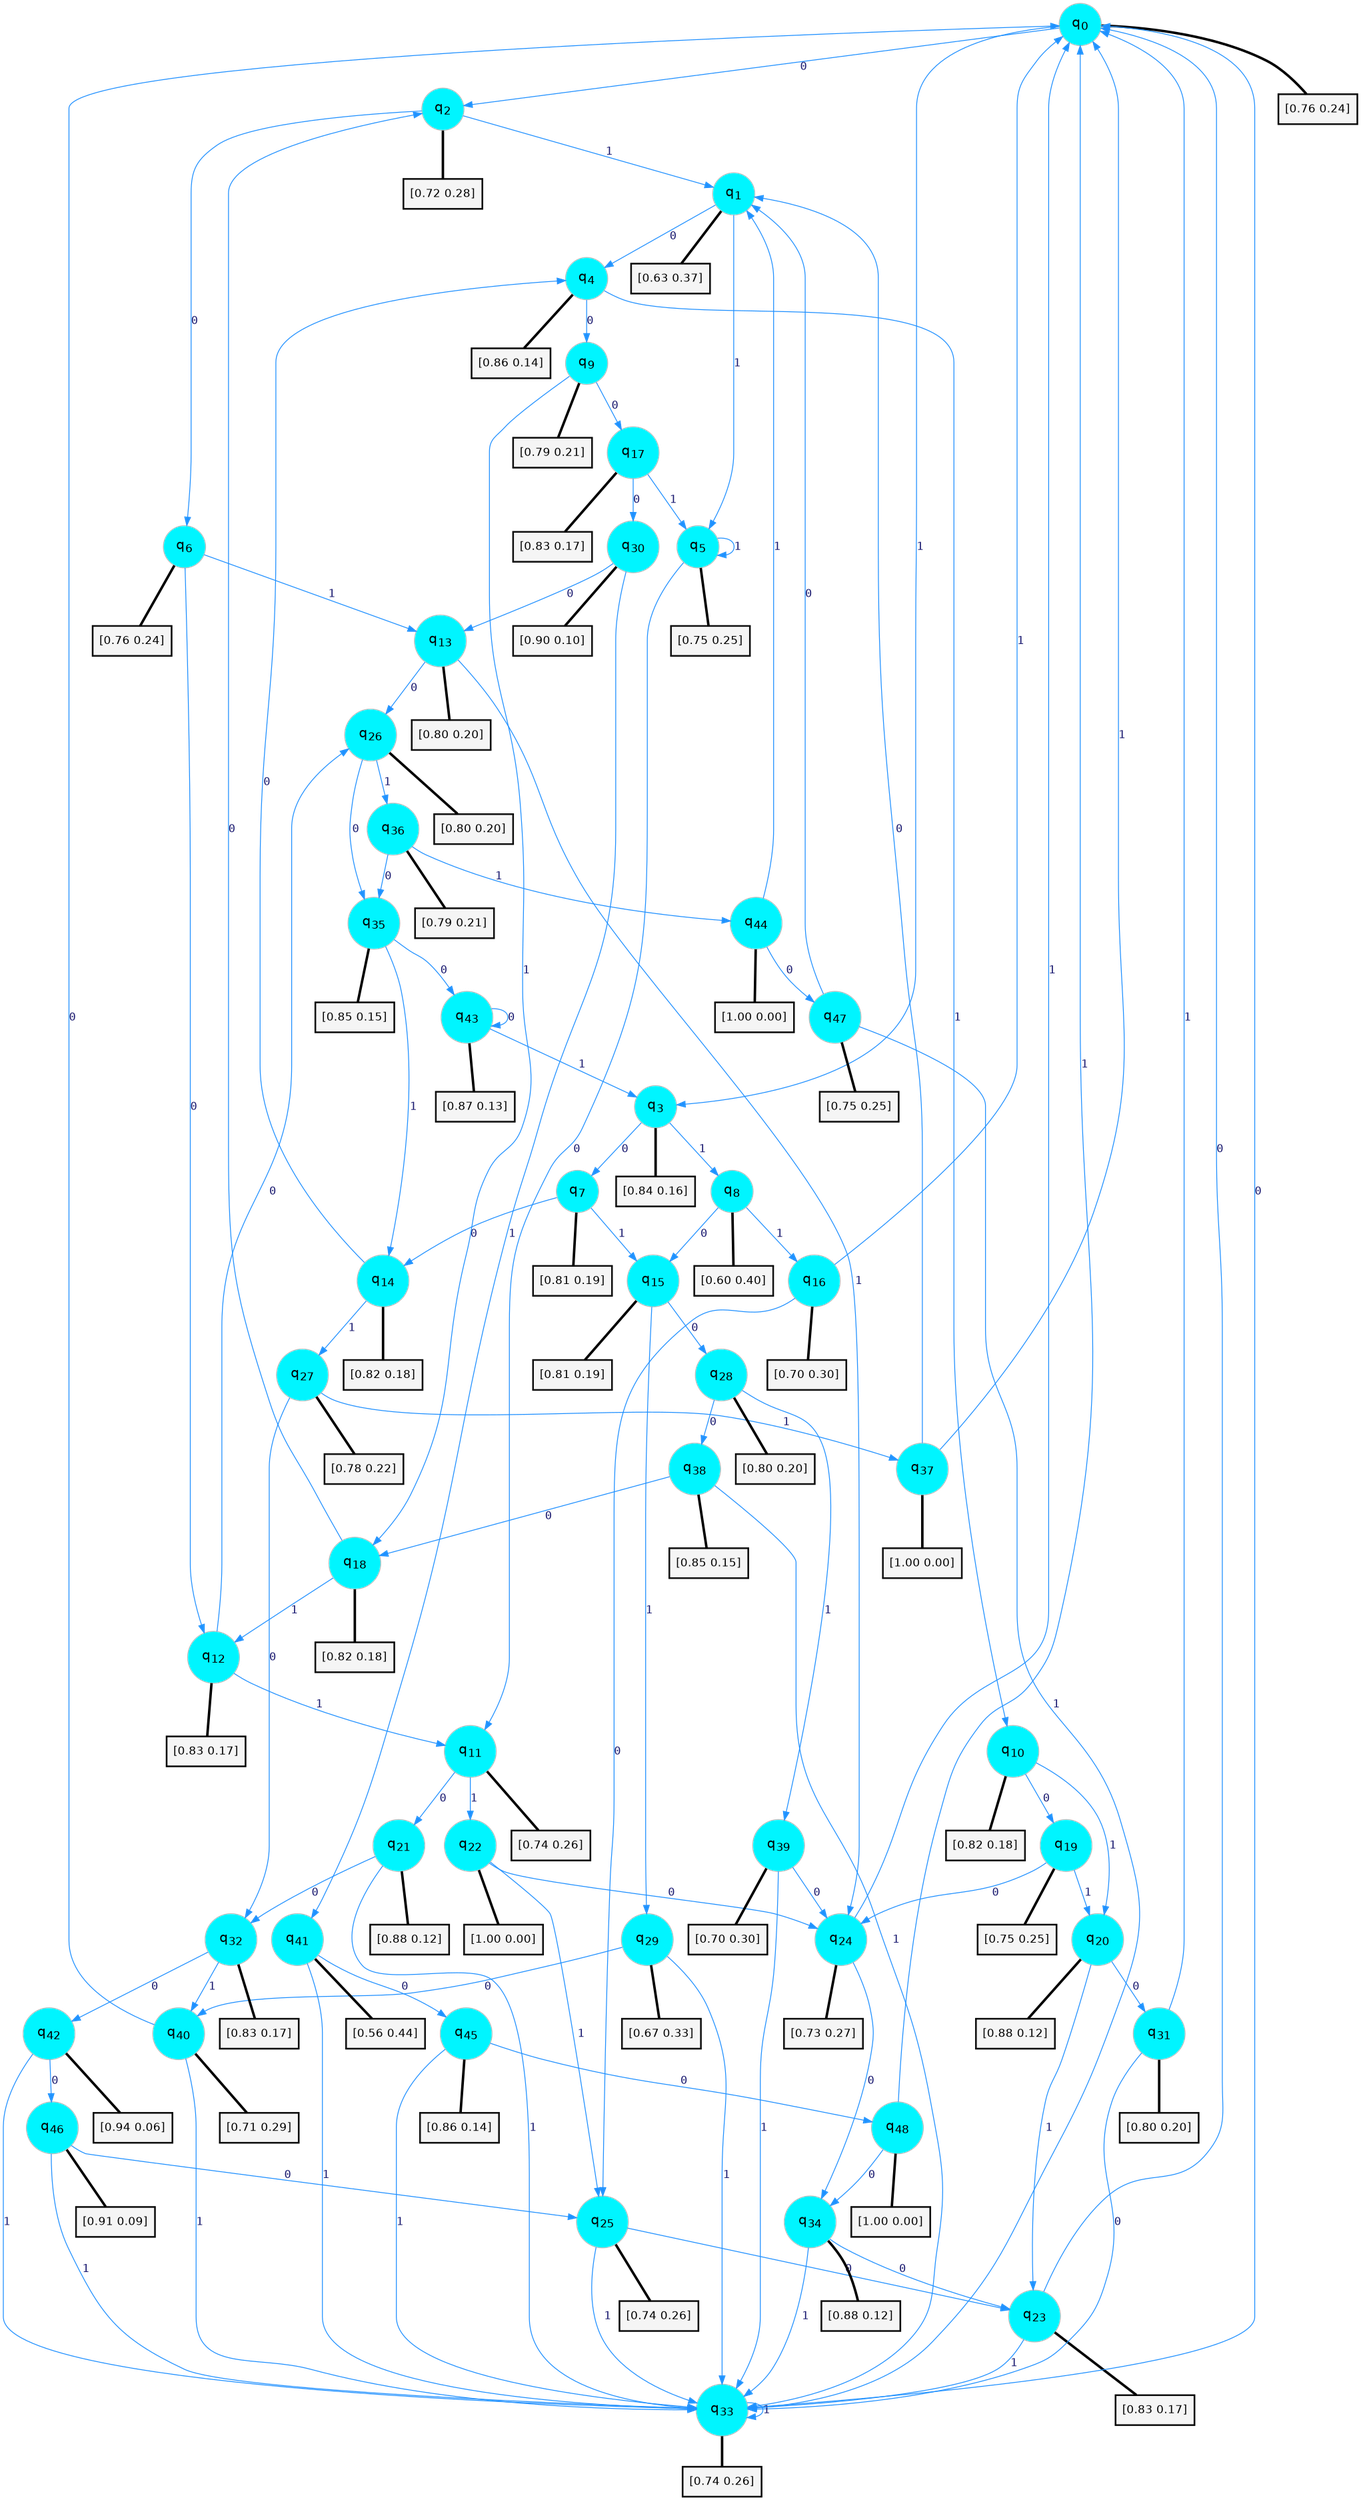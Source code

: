 digraph G {
graph [
bgcolor=transparent, dpi=300, rankdir=TD, size="40,25"];
node [
color=gray, fillcolor=turquoise1, fontcolor=black, fontname=Helvetica, fontsize=16, fontweight=bold, shape=circle, style=filled];
edge [
arrowsize=1, color=dodgerblue1, fontcolor=midnightblue, fontname=courier, fontweight=bold, penwidth=1, style=solid, weight=20];
0[label=<q<SUB>0</SUB>>];
1[label=<q<SUB>1</SUB>>];
2[label=<q<SUB>2</SUB>>];
3[label=<q<SUB>3</SUB>>];
4[label=<q<SUB>4</SUB>>];
5[label=<q<SUB>5</SUB>>];
6[label=<q<SUB>6</SUB>>];
7[label=<q<SUB>7</SUB>>];
8[label=<q<SUB>8</SUB>>];
9[label=<q<SUB>9</SUB>>];
10[label=<q<SUB>10</SUB>>];
11[label=<q<SUB>11</SUB>>];
12[label=<q<SUB>12</SUB>>];
13[label=<q<SUB>13</SUB>>];
14[label=<q<SUB>14</SUB>>];
15[label=<q<SUB>15</SUB>>];
16[label=<q<SUB>16</SUB>>];
17[label=<q<SUB>17</SUB>>];
18[label=<q<SUB>18</SUB>>];
19[label=<q<SUB>19</SUB>>];
20[label=<q<SUB>20</SUB>>];
21[label=<q<SUB>21</SUB>>];
22[label=<q<SUB>22</SUB>>];
23[label=<q<SUB>23</SUB>>];
24[label=<q<SUB>24</SUB>>];
25[label=<q<SUB>25</SUB>>];
26[label=<q<SUB>26</SUB>>];
27[label=<q<SUB>27</SUB>>];
28[label=<q<SUB>28</SUB>>];
29[label=<q<SUB>29</SUB>>];
30[label=<q<SUB>30</SUB>>];
31[label=<q<SUB>31</SUB>>];
32[label=<q<SUB>32</SUB>>];
33[label=<q<SUB>33</SUB>>];
34[label=<q<SUB>34</SUB>>];
35[label=<q<SUB>35</SUB>>];
36[label=<q<SUB>36</SUB>>];
37[label=<q<SUB>37</SUB>>];
38[label=<q<SUB>38</SUB>>];
39[label=<q<SUB>39</SUB>>];
40[label=<q<SUB>40</SUB>>];
41[label=<q<SUB>41</SUB>>];
42[label=<q<SUB>42</SUB>>];
43[label=<q<SUB>43</SUB>>];
44[label=<q<SUB>44</SUB>>];
45[label=<q<SUB>45</SUB>>];
46[label=<q<SUB>46</SUB>>];
47[label=<q<SUB>47</SUB>>];
48[label=<q<SUB>48</SUB>>];
49[label="[0.76 0.24]", shape=box,fontcolor=black, fontname=Helvetica, fontsize=14, penwidth=2, fillcolor=whitesmoke,color=black];
50[label="[0.63 0.37]", shape=box,fontcolor=black, fontname=Helvetica, fontsize=14, penwidth=2, fillcolor=whitesmoke,color=black];
51[label="[0.72 0.28]", shape=box,fontcolor=black, fontname=Helvetica, fontsize=14, penwidth=2, fillcolor=whitesmoke,color=black];
52[label="[0.84 0.16]", shape=box,fontcolor=black, fontname=Helvetica, fontsize=14, penwidth=2, fillcolor=whitesmoke,color=black];
53[label="[0.86 0.14]", shape=box,fontcolor=black, fontname=Helvetica, fontsize=14, penwidth=2, fillcolor=whitesmoke,color=black];
54[label="[0.75 0.25]", shape=box,fontcolor=black, fontname=Helvetica, fontsize=14, penwidth=2, fillcolor=whitesmoke,color=black];
55[label="[0.76 0.24]", shape=box,fontcolor=black, fontname=Helvetica, fontsize=14, penwidth=2, fillcolor=whitesmoke,color=black];
56[label="[0.81 0.19]", shape=box,fontcolor=black, fontname=Helvetica, fontsize=14, penwidth=2, fillcolor=whitesmoke,color=black];
57[label="[0.60 0.40]", shape=box,fontcolor=black, fontname=Helvetica, fontsize=14, penwidth=2, fillcolor=whitesmoke,color=black];
58[label="[0.79 0.21]", shape=box,fontcolor=black, fontname=Helvetica, fontsize=14, penwidth=2, fillcolor=whitesmoke,color=black];
59[label="[0.82 0.18]", shape=box,fontcolor=black, fontname=Helvetica, fontsize=14, penwidth=2, fillcolor=whitesmoke,color=black];
60[label="[0.74 0.26]", shape=box,fontcolor=black, fontname=Helvetica, fontsize=14, penwidth=2, fillcolor=whitesmoke,color=black];
61[label="[0.83 0.17]", shape=box,fontcolor=black, fontname=Helvetica, fontsize=14, penwidth=2, fillcolor=whitesmoke,color=black];
62[label="[0.80 0.20]", shape=box,fontcolor=black, fontname=Helvetica, fontsize=14, penwidth=2, fillcolor=whitesmoke,color=black];
63[label="[0.82 0.18]", shape=box,fontcolor=black, fontname=Helvetica, fontsize=14, penwidth=2, fillcolor=whitesmoke,color=black];
64[label="[0.81 0.19]", shape=box,fontcolor=black, fontname=Helvetica, fontsize=14, penwidth=2, fillcolor=whitesmoke,color=black];
65[label="[0.70 0.30]", shape=box,fontcolor=black, fontname=Helvetica, fontsize=14, penwidth=2, fillcolor=whitesmoke,color=black];
66[label="[0.83 0.17]", shape=box,fontcolor=black, fontname=Helvetica, fontsize=14, penwidth=2, fillcolor=whitesmoke,color=black];
67[label="[0.82 0.18]", shape=box,fontcolor=black, fontname=Helvetica, fontsize=14, penwidth=2, fillcolor=whitesmoke,color=black];
68[label="[0.75 0.25]", shape=box,fontcolor=black, fontname=Helvetica, fontsize=14, penwidth=2, fillcolor=whitesmoke,color=black];
69[label="[0.88 0.12]", shape=box,fontcolor=black, fontname=Helvetica, fontsize=14, penwidth=2, fillcolor=whitesmoke,color=black];
70[label="[0.88 0.12]", shape=box,fontcolor=black, fontname=Helvetica, fontsize=14, penwidth=2, fillcolor=whitesmoke,color=black];
71[label="[1.00 0.00]", shape=box,fontcolor=black, fontname=Helvetica, fontsize=14, penwidth=2, fillcolor=whitesmoke,color=black];
72[label="[0.83 0.17]", shape=box,fontcolor=black, fontname=Helvetica, fontsize=14, penwidth=2, fillcolor=whitesmoke,color=black];
73[label="[0.73 0.27]", shape=box,fontcolor=black, fontname=Helvetica, fontsize=14, penwidth=2, fillcolor=whitesmoke,color=black];
74[label="[0.74 0.26]", shape=box,fontcolor=black, fontname=Helvetica, fontsize=14, penwidth=2, fillcolor=whitesmoke,color=black];
75[label="[0.80 0.20]", shape=box,fontcolor=black, fontname=Helvetica, fontsize=14, penwidth=2, fillcolor=whitesmoke,color=black];
76[label="[0.78 0.22]", shape=box,fontcolor=black, fontname=Helvetica, fontsize=14, penwidth=2, fillcolor=whitesmoke,color=black];
77[label="[0.80 0.20]", shape=box,fontcolor=black, fontname=Helvetica, fontsize=14, penwidth=2, fillcolor=whitesmoke,color=black];
78[label="[0.67 0.33]", shape=box,fontcolor=black, fontname=Helvetica, fontsize=14, penwidth=2, fillcolor=whitesmoke,color=black];
79[label="[0.90 0.10]", shape=box,fontcolor=black, fontname=Helvetica, fontsize=14, penwidth=2, fillcolor=whitesmoke,color=black];
80[label="[0.80 0.20]", shape=box,fontcolor=black, fontname=Helvetica, fontsize=14, penwidth=2, fillcolor=whitesmoke,color=black];
81[label="[0.83 0.17]", shape=box,fontcolor=black, fontname=Helvetica, fontsize=14, penwidth=2, fillcolor=whitesmoke,color=black];
82[label="[0.74 0.26]", shape=box,fontcolor=black, fontname=Helvetica, fontsize=14, penwidth=2, fillcolor=whitesmoke,color=black];
83[label="[0.88 0.12]", shape=box,fontcolor=black, fontname=Helvetica, fontsize=14, penwidth=2, fillcolor=whitesmoke,color=black];
84[label="[0.85 0.15]", shape=box,fontcolor=black, fontname=Helvetica, fontsize=14, penwidth=2, fillcolor=whitesmoke,color=black];
85[label="[0.79 0.21]", shape=box,fontcolor=black, fontname=Helvetica, fontsize=14, penwidth=2, fillcolor=whitesmoke,color=black];
86[label="[1.00 0.00]", shape=box,fontcolor=black, fontname=Helvetica, fontsize=14, penwidth=2, fillcolor=whitesmoke,color=black];
87[label="[0.85 0.15]", shape=box,fontcolor=black, fontname=Helvetica, fontsize=14, penwidth=2, fillcolor=whitesmoke,color=black];
88[label="[0.70 0.30]", shape=box,fontcolor=black, fontname=Helvetica, fontsize=14, penwidth=2, fillcolor=whitesmoke,color=black];
89[label="[0.71 0.29]", shape=box,fontcolor=black, fontname=Helvetica, fontsize=14, penwidth=2, fillcolor=whitesmoke,color=black];
90[label="[0.56 0.44]", shape=box,fontcolor=black, fontname=Helvetica, fontsize=14, penwidth=2, fillcolor=whitesmoke,color=black];
91[label="[0.94 0.06]", shape=box,fontcolor=black, fontname=Helvetica, fontsize=14, penwidth=2, fillcolor=whitesmoke,color=black];
92[label="[0.87 0.13]", shape=box,fontcolor=black, fontname=Helvetica, fontsize=14, penwidth=2, fillcolor=whitesmoke,color=black];
93[label="[1.00 0.00]", shape=box,fontcolor=black, fontname=Helvetica, fontsize=14, penwidth=2, fillcolor=whitesmoke,color=black];
94[label="[0.86 0.14]", shape=box,fontcolor=black, fontname=Helvetica, fontsize=14, penwidth=2, fillcolor=whitesmoke,color=black];
95[label="[0.91 0.09]", shape=box,fontcolor=black, fontname=Helvetica, fontsize=14, penwidth=2, fillcolor=whitesmoke,color=black];
96[label="[0.75 0.25]", shape=box,fontcolor=black, fontname=Helvetica, fontsize=14, penwidth=2, fillcolor=whitesmoke,color=black];
97[label="[1.00 0.00]", shape=box,fontcolor=black, fontname=Helvetica, fontsize=14, penwidth=2, fillcolor=whitesmoke,color=black];
0->2 [label=0];
0->3 [label=1];
0->49 [arrowhead=none, penwidth=3,color=black];
1->4 [label=0];
1->5 [label=1];
1->50 [arrowhead=none, penwidth=3,color=black];
2->6 [label=0];
2->1 [label=1];
2->51 [arrowhead=none, penwidth=3,color=black];
3->7 [label=0];
3->8 [label=1];
3->52 [arrowhead=none, penwidth=3,color=black];
4->9 [label=0];
4->10 [label=1];
4->53 [arrowhead=none, penwidth=3,color=black];
5->11 [label=0];
5->5 [label=1];
5->54 [arrowhead=none, penwidth=3,color=black];
6->12 [label=0];
6->13 [label=1];
6->55 [arrowhead=none, penwidth=3,color=black];
7->14 [label=0];
7->15 [label=1];
7->56 [arrowhead=none, penwidth=3,color=black];
8->15 [label=0];
8->16 [label=1];
8->57 [arrowhead=none, penwidth=3,color=black];
9->17 [label=0];
9->18 [label=1];
9->58 [arrowhead=none, penwidth=3,color=black];
10->19 [label=0];
10->20 [label=1];
10->59 [arrowhead=none, penwidth=3,color=black];
11->21 [label=0];
11->22 [label=1];
11->60 [arrowhead=none, penwidth=3,color=black];
12->26 [label=0];
12->11 [label=1];
12->61 [arrowhead=none, penwidth=3,color=black];
13->26 [label=0];
13->24 [label=1];
13->62 [arrowhead=none, penwidth=3,color=black];
14->4 [label=0];
14->27 [label=1];
14->63 [arrowhead=none, penwidth=3,color=black];
15->28 [label=0];
15->29 [label=1];
15->64 [arrowhead=none, penwidth=3,color=black];
16->25 [label=0];
16->0 [label=1];
16->65 [arrowhead=none, penwidth=3,color=black];
17->30 [label=0];
17->5 [label=1];
17->66 [arrowhead=none, penwidth=3,color=black];
18->2 [label=0];
18->12 [label=1];
18->67 [arrowhead=none, penwidth=3,color=black];
19->24 [label=0];
19->20 [label=1];
19->68 [arrowhead=none, penwidth=3,color=black];
20->31 [label=0];
20->23 [label=1];
20->69 [arrowhead=none, penwidth=3,color=black];
21->32 [label=0];
21->33 [label=1];
21->70 [arrowhead=none, penwidth=3,color=black];
22->24 [label=0];
22->25 [label=1];
22->71 [arrowhead=none, penwidth=3,color=black];
23->0 [label=0];
23->33 [label=1];
23->72 [arrowhead=none, penwidth=3,color=black];
24->34 [label=0];
24->0 [label=1];
24->73 [arrowhead=none, penwidth=3,color=black];
25->23 [label=0];
25->33 [label=1];
25->74 [arrowhead=none, penwidth=3,color=black];
26->35 [label=0];
26->36 [label=1];
26->75 [arrowhead=none, penwidth=3,color=black];
27->32 [label=0];
27->37 [label=1];
27->76 [arrowhead=none, penwidth=3,color=black];
28->38 [label=0];
28->39 [label=1];
28->77 [arrowhead=none, penwidth=3,color=black];
29->40 [label=0];
29->33 [label=1];
29->78 [arrowhead=none, penwidth=3,color=black];
30->13 [label=0];
30->41 [label=1];
30->79 [arrowhead=none, penwidth=3,color=black];
31->33 [label=0];
31->0 [label=1];
31->80 [arrowhead=none, penwidth=3,color=black];
32->42 [label=0];
32->40 [label=1];
32->81 [arrowhead=none, penwidth=3,color=black];
33->0 [label=0];
33->33 [label=1];
33->82 [arrowhead=none, penwidth=3,color=black];
34->23 [label=0];
34->33 [label=1];
34->83 [arrowhead=none, penwidth=3,color=black];
35->43 [label=0];
35->14 [label=1];
35->84 [arrowhead=none, penwidth=3,color=black];
36->35 [label=0];
36->44 [label=1];
36->85 [arrowhead=none, penwidth=3,color=black];
37->1 [label=0];
37->0 [label=1];
37->86 [arrowhead=none, penwidth=3,color=black];
38->18 [label=0];
38->33 [label=1];
38->87 [arrowhead=none, penwidth=3,color=black];
39->24 [label=0];
39->33 [label=1];
39->88 [arrowhead=none, penwidth=3,color=black];
40->0 [label=0];
40->33 [label=1];
40->89 [arrowhead=none, penwidth=3,color=black];
41->45 [label=0];
41->33 [label=1];
41->90 [arrowhead=none, penwidth=3,color=black];
42->46 [label=0];
42->33 [label=1];
42->91 [arrowhead=none, penwidth=3,color=black];
43->43 [label=0];
43->3 [label=1];
43->92 [arrowhead=none, penwidth=3,color=black];
44->47 [label=0];
44->1 [label=1];
44->93 [arrowhead=none, penwidth=3,color=black];
45->48 [label=0];
45->33 [label=1];
45->94 [arrowhead=none, penwidth=3,color=black];
46->25 [label=0];
46->33 [label=1];
46->95 [arrowhead=none, penwidth=3,color=black];
47->1 [label=0];
47->33 [label=1];
47->96 [arrowhead=none, penwidth=3,color=black];
48->34 [label=0];
48->0 [label=1];
48->97 [arrowhead=none, penwidth=3,color=black];
}
